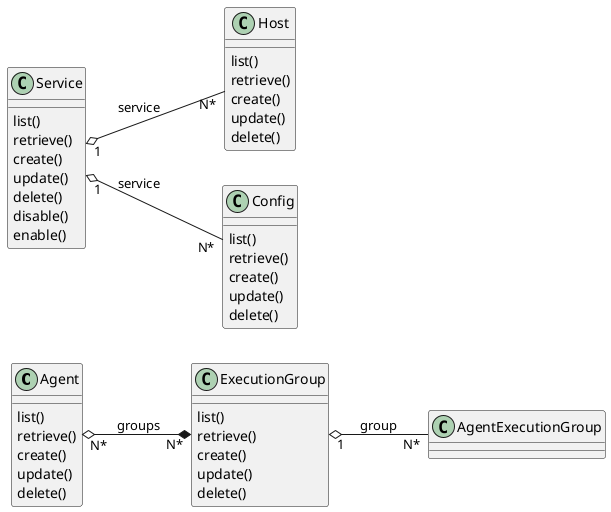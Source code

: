' AUTOGENERATED
@startuml
left to right direction
class .Agent{
list()
retrieve()
create()
update()
delete()
}

class .Service{
list()
retrieve()
create()
update()
delete()
disable()
enable()
}

class .Host{
list()
retrieve()
create()
update()
delete()
}

class .AgentExecutionGroup{
}

class .Config{
list()
retrieve()
create()
update()
delete()
}

class .ExecutionGroup{
list()
retrieve()
create()
update()
delete()
}

.Agent "N*"  o--*  "N*" .ExecutionGroup: groups
.Service "1"  o--  "N*" .Host: service  
.ExecutionGroup "1"  o--  "N*" .AgentExecutionGroup: group  
.Service "1"  o--  "N*" .Config: service  

@enduml
